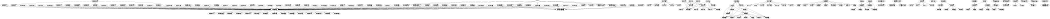 digraph world {
size="7,7";
	"10.2.202.222" -> "10.2.203.254";
	"0.0.0.0" -> "10.2.200.43";
	"10.2.200.57" -> "10.2.203.254";
	"10.2.202.166" -> "10.2.203.254";
	"10.2.203.44" -> "10.2.203.44";
	"10.2.4.254" -> "10.2.4.19";
	"10.2.1.19" -> "10.2.1.249";
	"10.2.2.250" -> "10.2.2.8";
	"10.2.2.3" -> "10.2.2.230";
	"10.2.202.161" -> "10.2.203.254";
	"10.2.1.3" -> "10.2.1.254";
	"10.2.2.254" -> "10.2.2.230";
	"10.2.7.254" -> "10.2.7.10";
	"0.0.0.0" -> "169.254.125.247";
	"10.2.201.201" -> "10.2.203.254";
	"10.2.5.254" -> "10.2.5.5";
	"10.2.202.95" -> "10.2.203.254";
	"10.2.201.27" -> "10.2.203.254";
	"10.2.7.254" -> "10.2.7.6";
	"10.2.203.254" -> "10.2.201.141";
	"10.2.202.95" -> "169.254.255.255";
	"10.2.202.160" -> "10.2.203.254";
	"10.2.200.174" -> "10.2.203.254";
	"10.2.1.250" -> "10.2.1.6";
	"10.2.202.51" -> "10.2.203.254";
	"10.2.203.159" -> "10.2.203.254";
	"10.2.7.254" -> "10.2.7.5";
	"10.2.201.196" -> "169.254.255.255";
	"10.2.6.15" -> "10.2.6.254";
	"10.2.5.254" -> "10.2.5.4";
	"10.2.202.240" -> "10.2.203.254";
	"10.2.1.19" -> "10.2.1.230";
	"10.2.203.254" -> "10.2.203.165";
	"10.2.203.196" -> "10.2.203.254";
	"10.2.200.170" -> "10.2.203.254";
	"10.2.203.130" -> "10.2.203.254";
	"10.2.202.127" -> "10.2.203.254";
	"10.2.202.147" -> "10.2.203.254";
	"10.210.251.110" -> "10.210.210.199";
	"10.2.202.254" -> "10.2.203.254";
	"10.2.200.191" -> "10.2.203.254";
	"10.2.2.12" -> "10.2.2.8";
	"10.2.200.43" -> "169.254.255.255";
	"10.2.4.254" -> "10.2.4.205";
	"10.2.201.46" -> "10.2.203.254";
	"10.2.6.15" -> "10.2.6.250";
	"10.2.2.3" -> "10.2.2.254";
	"169.254.111.134" -> "17.155.127.223";
	"10.2.2.254" -> "10.2.2.20";
	"10.2.202.225" -> "169.254.255.255";
	"10.2.201.228" -> "169.254.255.255";
	"10.2.7.249" -> "10.2.7.3";
	"10.2.2.13" -> "10.2.2.205";
	"10.2.203.254" -> "10.2.202.84";
	"10.2.1.254" -> "10.2.1.205";
	"10.2.7.249" -> "10.2.7.4";
	"10.2.203.96" -> "10.2.203.254";
	"10.2.200.110" -> "10.2.203.254";
	"10.2.200.129" -> "10.2.203.254";
	"10.2.203.254" -> "10.2.200.181";
	"10.2.203.2" -> "10.2.203.254";
	"10.2.202.186" -> "10.2.203.254";
	"10.2.201.126" -> "10.2.203.254";
	"169.254.111.134" -> "17.155.127.222";
	"10.2.200.129" -> "10.2.200.57";
	"10.2.203.126" -> "10.2.203.126";
	"10.2.203.254" -> "10.2.201.149";
	"10.2.1.15" -> "10.2.1.254";
	"10.2.4.254" -> "10.2.4.12";
	"10.2.0.187" -> "10.2.0.187";
	"10.2.203.18" -> "10.2.203.254";
	"10.2.0.254" -> "10.2.0.205";
	"10.2.202.101" -> "10.2.202.101";
	"10.2.6.16" -> "10.2.6.254";
	"10.2.1.254" -> "10.2.1.8";
	"10.2.2.12" -> "10.2.2.230";
	"10.2.0.250" -> "10.2.0.254";
	"10.2.202.56" -> "10.2.203.254";
	"10.2.200.170" -> "169.254.255.255";
	"10.2.200.217" -> "10.2.203.254";
	"10.2.3.249" -> "10.2.3.9";
	"0.0.0.0" -> "10.2.200.166";
	"10.2.3.7" -> "10.2.3.249";
	"10.2.2.3" -> "10.2.2.205";
	"10.2.4.254" -> "10.2.4.18";
	"10.2.2.8" -> "10.2.2.249";
	"0.0.0.0" -> "10.0.0.241";
	"10.2.201.26" -> "10.2.203.254";
	"10.2.203.254" -> "10.2.201.51";
	"10.2.1.249" -> "10.2.1.12";
	"10.2.200.218" -> "10.2.203.254";
	"10.2.200.90" -> "10.2.203.254";
	"192.168.0.126" -> "192.168.0.1";
	"10.2.7.249" -> "10.2.7.17";
	"10.2.3.254" -> "10.2.3.5";
	"10.2.6.250" -> "10.2.6.15";
	"10.2.203.254" -> "10.2.203.72";
	"10.2.3.249" -> "10.2.3.8";
	"10.2.4.254" -> "10.2.4.24";
	"10.2.2.250" -> "10.2.2.13";
	"10.2.202.227" -> "10.2.203.254";
	"10.2.200.88" -> "10.2.203.254";
	"10.2.1.6" -> "10.2.1.205";
	"10.2.203.254" -> "10.2.201.198";
	"10.2.201.25" -> "169.254.255.255";
	"10.2.2.254" -> "10.2.2.205";
	"10.2.6.254" -> "10.2.6.13";
	"10.2.200.167" -> "10.2.203.254";
	"10.2.200.129" -> "10.2.200.41";
	"10.2.201.189" -> "10.2.203.254";
	"10.2.3.254" -> "10.2.3.3";
	"10.2.1.249" -> "10.2.1.11";
	"10.2.2.12" -> "10.2.2.249";
	"10.2.203.96" -> "169.254.255.255";
	"10.2.2.254" -> "10.2.2.14";
	"10.2.5.254" -> "10.2.5.9";
	"10.2.2.8" -> "10.2.2.230";
	"10.2.203.190" -> "10.2.203.254";
	"10.2.5.254" -> "10.2.5.23";
	"0.0.0.0" -> "169.254.118.129";
	"10.2.202.15" -> "10.2.203.254";
	"10.2.202.72" -> "10.2.203.254";
	"10.2.202.168" -> "10.2.203.254";
	"10.2.5.254" -> "10.2.5.24";
	"10.2.201.228" -> "10.2.203.254";
	"10.2.2.8" -> "10.2.2.254";
	"10.2.7.254" -> "10.2.7.205";
	"10.2.203.254" -> "10.2.202.58";
	"10.2.200.244" -> "169.254.255.255";
	"10.2.1.3" -> "10.2.1.249";
	"10.2.0.249" -> "10.2.0.67";
	"10.2.1.3" -> "10.2.1.230";
	"10.2.6.254" -> "10.2.6.6";
	"10.2.3.254" -> "10.2.3.4";
	"10.2.1.19" -> "10.2.1.254";
	"157.92.122.219" -> "157.92.122.99";
	"10.2.200.118" -> "10.2.203.254";
	"10.2.203.254" -> "10.2.201.33";
	"10.2.3.254" -> "10.2.3.205";
	"10.2.2.13" -> "10.2.2.230";
	"10.2.203.19" -> "10.2.203.254";
	"10.2.5.254" -> "10.2.5.205";
	"10.2.6.15" -> "10.2.6.205";
	"10.2.6.249" -> "10.2.6.17";
	"192.168.1.140" -> "192.168.1.1";
	"10.2.0.250" -> "10.2.0.249";
	"10.2.202.225" -> "10.2.203.254";
	"169.254.125.247" -> "169.254.125.247";
	"10.2.201.62" -> "169.254.255.255";
	"10.2.203.254" -> "10.2.201.73";
	"10.2.203.254" -> "10.2.201.179";
	"10.2.2.8" -> "10.2.2.250";
	"10.2.202.218" -> "10.2.203.254";
	"10.2.203.44" -> "10.2.203.254";
	"10.2.5.254" -> "10.2.5.8";
	"10.2.5.254" -> "10.2.5.12";
	"10.2.201.191" -> "10.2.203.254";
	"10.200.0.157" -> "10.255.255.254";
	"10.2.7.254" -> "10.2.7.18";
	"10.2.202.101" -> "10.2.203.254";
	"10.2.1.249" -> "10.2.1.18";
	"10.2.200.236" -> "10.2.203.254";
	"10.2.0.249" -> "10.2.0.65";
	"10.2.203.130" -> "169.254.255.255";
	"10.2.2.12" -> "10.2.2.254";
	"10.2.2.254" -> "10.2.2.9";
	"10.2.203.254" -> "10.2.201.221";
	"10.2.2.13" -> "10.2.2.250";
	"10.2.1.15" -> "10.2.1.230";
	"10.2.6.254" -> "10.2.6.22";
	"10.2.0.249" -> "10.2.0.64";
	"10.2.202.95" -> "10.2.202.95";
	"0.0.0.0" -> "169.254.248.32";
	"10.2.202.138" -> "10.2.203.254";
	"192.168.1.188" -> "192.168.1.1";
	"10.2.6.254" -> "10.2.6.205";
	"10.2.200.77" -> "10.2.203.254";
	"10.2.200.43" -> "10.2.203.254";
	"10.2.200.153" -> "10.2.203.254";
	"10.2.1.6" -> "10.2.1.250";
	"10.2.202.225" -> "10.2.202.225";
	"10.2.2.250" -> "10.2.2.3";
	"10.2.1.254" -> "10.2.1.230";
	"10.2.7.254" -> "10.2.7.13";
	"10.2.1.6" -> "10.2.1.230";
	"10.2.200.34" -> "10.2.203.254";
	"10.2.3.7" -> "10.2.3.254";
	"10.2.1.6" -> "10.2.1.249";
	"10.2.203.95" -> "10.2.203.254";
	"10.2.2.254" -> "10.2.2.6";
	"169.254.248.32" -> "169.254.248.32";
	"10.2.203.126" -> "10.2.203.254";
	"10.2.203.160" -> "10.2.203.254";
	"10.2.202.97" -> "169.254.255.255";
	"10.2.7.254" -> "10.2.7.19";
	"10.2.201.132" -> "10.2.203.254";
	"10.2.200.43" -> "10.2.200.43";
	"10.2.2.254" -> "10.2.2.11";
	"0.0.0.0" -> "10.2.203.196";
	"10.2.203.254" -> "10.2.202.48";
	"10.2.1.15" -> "10.2.1.249";
	"10.2.6.249" -> "10.2.6.8";
	"10.2.203.254" -> "10.2.200.188";
	"10.2.5.254" -> "10.2.5.6";
	"10.2.203.172" -> "10.2.203.254";
	"10.2.3.250" -> "10.2.3.249";
	"10.2.203.68" -> "10.2.203.254";
	"10.2.2.8" -> "10.2.2.12";
	"10.2.7.249" -> "10.2.7.25";
}
